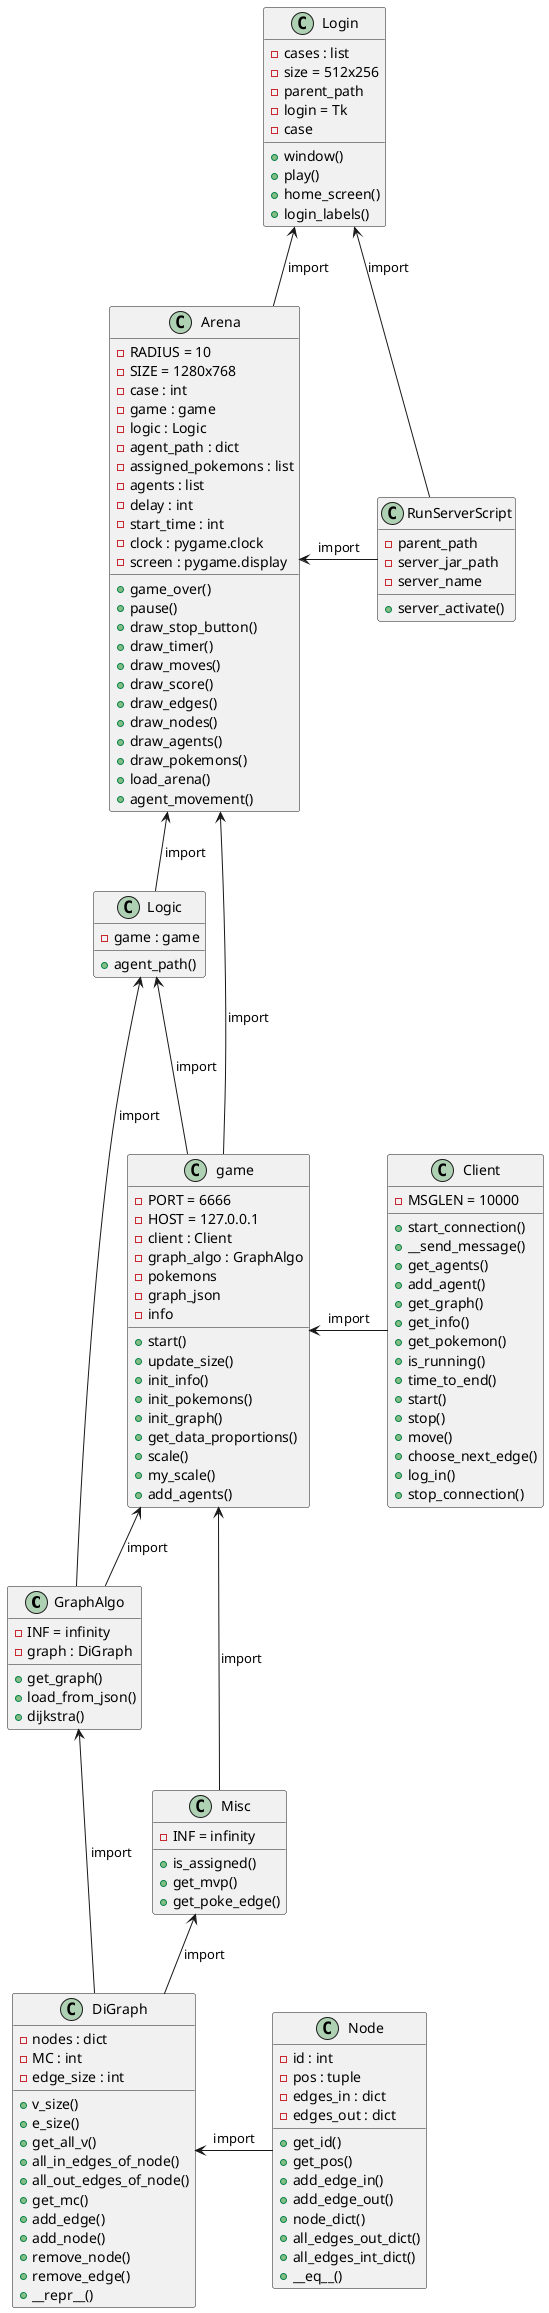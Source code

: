 @startuml
class GraphAlgo
class DiGraph
class Node

class Client
class game
class Misc
class Logic
class RunServerScript
class Arena
class Login

class Node{
- id : int
- pos : tuple
- edges_in : dict
- edges_out : dict

+ get_id()
+ get_pos()
+ add_edge_in()
+ add_edge_out()
+ node_dict()
+ all_edges_out_dict()
+ all_edges_int_dict()
+ __eq__()

}

class DiGraph{
- nodes : dict
- MC : int
- edge_size : int

+ v_size()
+ e_size()
+ get_all_v()
+ all_in_edges_of_node()
+ all_out_edges_of_node()
+ get_mc()
+ add_edge()
+ add_node()
+ remove_node()
+ remove_edge()
+ __repr__()
}

class GraphAlgo{
- INF = infinity
- graph : DiGraph

+ get_graph()
+ load_from_json()
+ dijkstra()

}


class game{
- PORT = 6666
- HOST = 127.0.0.1
- client : Client
- graph_algo : GraphAlgo
- pokemons
- graph_json
- info

+ start()
+ update_size()
+ init_info()
+ init_pokemons()
+ init_graph()
+ get_data_proportions()
+ scale()
+ my_scale()
+ add_agents()

}

class Client{
- MSGLEN = 10000

+ start_connection()
+ __send_message()
+ get_agents()
+ add_agent()
+ get_graph()
+ get_info()
+ get_pokemon()
+ is_running()
+ time_to_end()
+ start()
+ stop()
+ move()
+ choose_next_edge()
+ log_in()
+ stop_connection()

}
class Misc{
- INF = infinity

+ is_assigned()
+ get_mvp()
+ get_poke_edge()

}

class Logic{
- game : game
+ agent_path()
}

class RunServerScript{
- parent_path
- server_jar_path
- server_name
+ server_activate()
}

class Arena{
- RADIUS = 10
- SIZE = 1280x768
- case : int
- game : game
- logic : Logic
- agent_path : dict
- assigned_pokemons : list
- agents : list
- delay : int
- start_time : int
- clock : pygame.clock
- screen : pygame.display

+ game_over()
+ pause()
+ draw_stop_button()
+ draw_timer()
+ draw_moves()
+ draw_score()
+ draw_edges()
+ draw_nodes()
+ draw_agents()
+ draw_pokemons()
+ load_arena()
+ agent_movement()

}
class Login{
- cases : list
- size = 512x256
- parent_path
- login = Tk
- case

+ window()
+ play()
+ home_screen()
+ login_labels()

}
Login <-- Arena : import
Login <-- RunServerScript : import

Arena <--- game : import
Arena <-- Logic : import
Arena <- RunServerScript : import

Logic <--- game : import
Logic <- GraphAlgo : import

Misc <-- DiGraph : import

game <--- Misc : import
game <- Client : import
game <-- GraphAlgo : import

DiGraph <- Node : import
GraphAlgo <- DiGraph : import

@enduml

